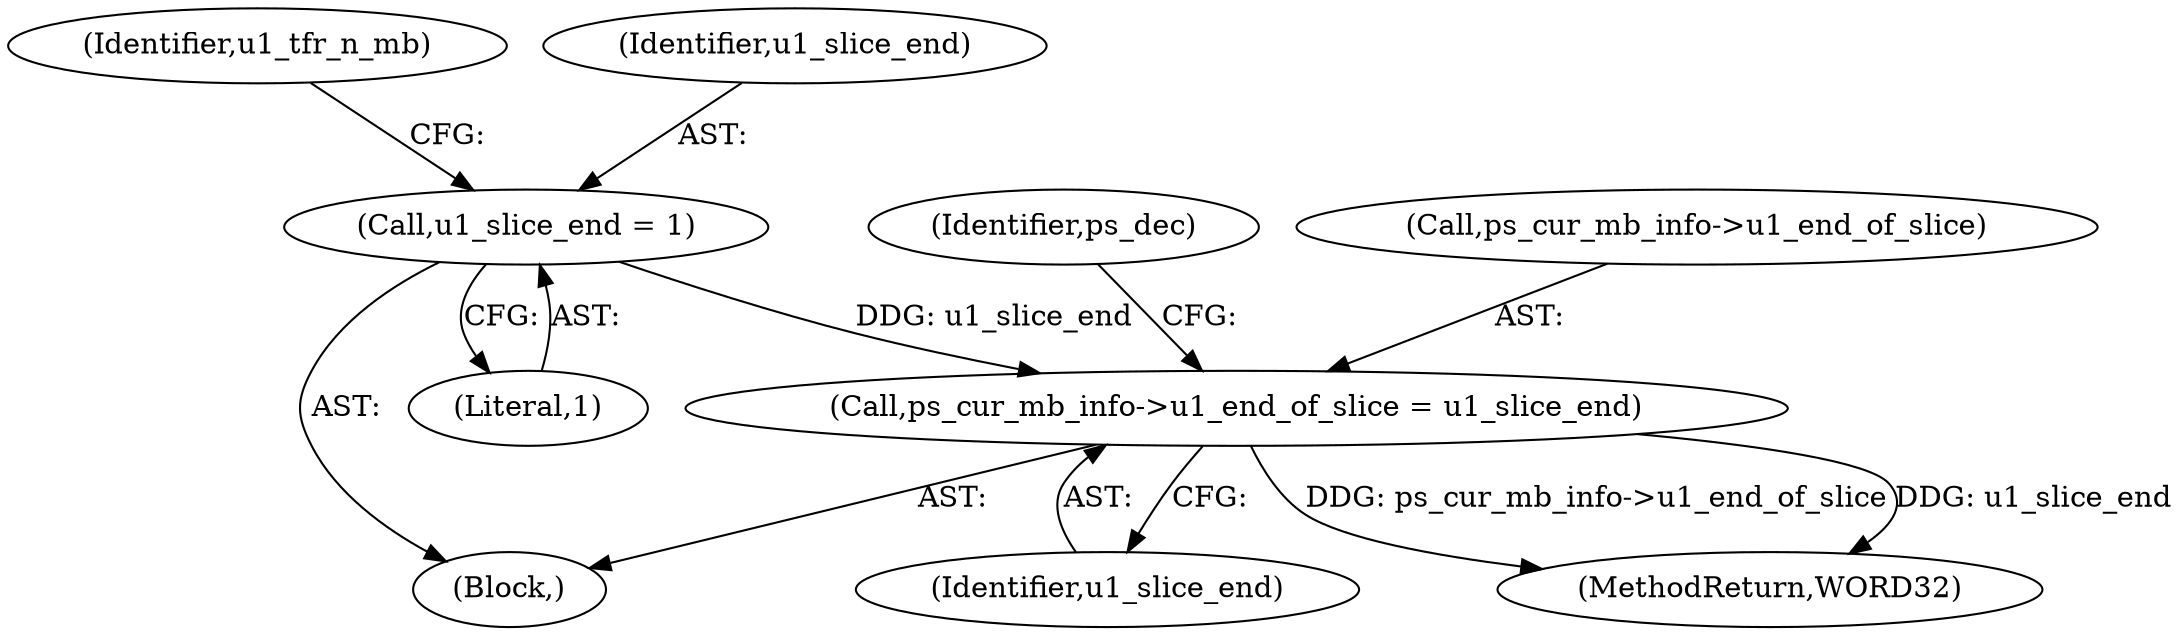 digraph "0_Android_a78887bcffbc2995cf9ed72e0697acf560875e9e_1@pointer" {
"1000649" [label="(Call,ps_cur_mb_info->u1_end_of_slice = u1_slice_end)"];
"1000643" [label="(Call,u1_slice_end = 1)"];
"1000656" [label="(Identifier,ps_dec)"];
"1000645" [label="(Literal,1)"];
"1000653" [label="(Identifier,u1_slice_end)"];
"1000598" [label="(Block,)"];
"1000647" [label="(Identifier,u1_tfr_n_mb)"];
"1000644" [label="(Identifier,u1_slice_end)"];
"1000649" [label="(Call,ps_cur_mb_info->u1_end_of_slice = u1_slice_end)"];
"1001350" [label="(MethodReturn,WORD32)"];
"1000650" [label="(Call,ps_cur_mb_info->u1_end_of_slice)"];
"1000643" [label="(Call,u1_slice_end = 1)"];
"1000649" -> "1000598"  [label="AST: "];
"1000649" -> "1000653"  [label="CFG: "];
"1000650" -> "1000649"  [label="AST: "];
"1000653" -> "1000649"  [label="AST: "];
"1000656" -> "1000649"  [label="CFG: "];
"1000649" -> "1001350"  [label="DDG: ps_cur_mb_info->u1_end_of_slice"];
"1000649" -> "1001350"  [label="DDG: u1_slice_end"];
"1000643" -> "1000649"  [label="DDG: u1_slice_end"];
"1000643" -> "1000598"  [label="AST: "];
"1000643" -> "1000645"  [label="CFG: "];
"1000644" -> "1000643"  [label="AST: "];
"1000645" -> "1000643"  [label="AST: "];
"1000647" -> "1000643"  [label="CFG: "];
}
